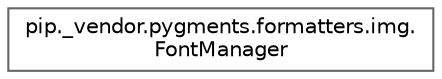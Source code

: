 digraph "Graphical Class Hierarchy"
{
 // LATEX_PDF_SIZE
  bgcolor="transparent";
  edge [fontname=Helvetica,fontsize=10,labelfontname=Helvetica,labelfontsize=10];
  node [fontname=Helvetica,fontsize=10,shape=box,height=0.2,width=0.4];
  rankdir="LR";
  Node0 [id="Node000000",label="pip._vendor.pygments.formatters.img.\lFontManager",height=0.2,width=0.4,color="grey40", fillcolor="white", style="filled",URL="$d4/d29/classpip_1_1__vendor_1_1pygments_1_1formatters_1_1img_1_1FontManager.html",tooltip=" "];
}

